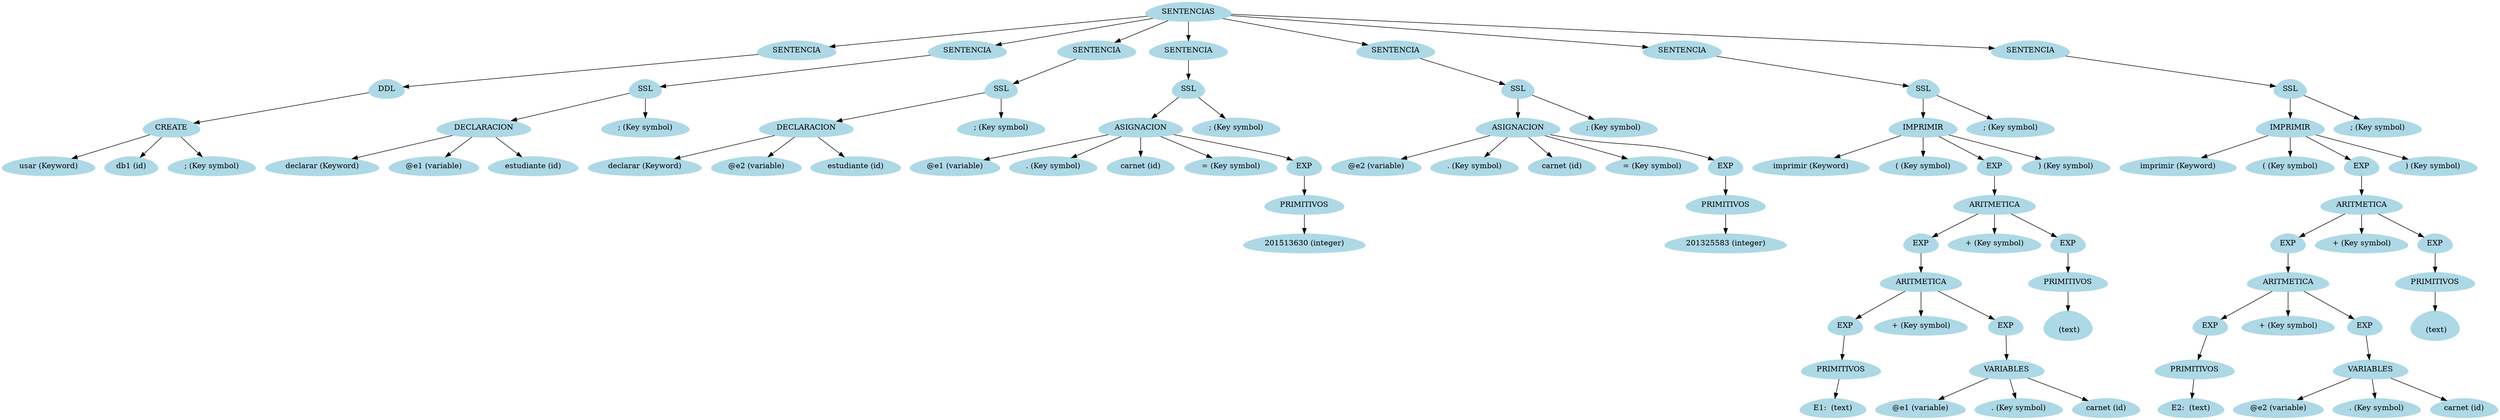 digraph grafo{
node [shape = egg];
55196503[label="SENTENCIAS", style = filled, color = lightblue];
27006480[label="SENTENCIA", style = filled, color = lightblue];
55196503->27006480;
41731733[label="DDL", style = filled, color = lightblue];
27006480->41731733;
40041277[label="CREATE", style = filled, color = lightblue];
41731733->40041277;
24827179[label="usar (Keyword)", style = filled, color = lightblue];
40041277->24827179;
22118023[label="db1 (id)", style = filled, color = lightblue];
40041277->22118023;
64844482[label="; (Key symbol)", style = filled, color = lightblue];
40041277->64844482;
46729429[label="SENTENCIA", style = filled, color = lightblue];
55196503->46729429;
17911681[label="SSL", style = filled, color = lightblue];
46729429->17911681;
26987408[label="DECLARACION", style = filled, color = lightblue];
17911681->26987408;
41560081[label="declarar (Keyword)", style = filled, color = lightblue];
26987408->41560081;
38496415[label="@e1 (variable)", style = filled, color = lightblue];
26987408->38496415;
10923418[label="estudiante (id)", style = filled, color = lightblue];
26987408->10923418;
31201899[label="; (Key symbol)", style = filled, color = lightblue];
17911681->31201899;
12381635[label="SENTENCIA", style = filled, color = lightblue];
55196503->12381635;
44325851[label="SSL", style = filled, color = lightblue];
12381635->44325851;
63388340[label="DECLARACION", style = filled, color = lightblue];
44325851->63388340;
33624151[label="declarar (Keyword)", style = filled, color = lightblue];
63388340->33624151;
34181910[label="@e2 (variable)", style = filled, color = lightblue];
63388340->34181910;
39201736[label="estudiante (id)", style = filled, color = lightblue];
63388340->39201736;
17271312[label="; (Key symbol)", style = filled, color = lightblue];
44325851->17271312;
21224086[label="SENTENCIA", style = filled, color = lightblue];
55196503->21224086;
56799051[label="SSL", style = filled, color = lightblue];
21224086->56799051;
41429416[label="ASIGNACION", style = filled, color = lightblue];
56799051->41429416;
37320431[label="@e1 (variable)", style = filled, color = lightblue];
41429416->37320431;
339559[label=". (Key symbol)", style = filled, color = lightblue];
41429416->339559;
3056034[label="carnet (id)", style = filled, color = lightblue];
41429416->3056034;
27504314[label="= (Key symbol)", style = filled, color = lightblue];
41429416->27504314;
46212239[label="EXP", style = filled, color = lightblue];
41429416->46212239;
13256970[label="PRIMITIVOS", style = filled, color = lightblue];
46212239->13256970;
52203868[label="201513630 (integer)", style = filled, color = lightblue];
13256970->52203868;
72766[label="; (Key symbol)", style = filled, color = lightblue];
56799051->72766;
654897[label="SENTENCIA", style = filled, color = lightblue];
55196503->654897;
5894079[label="SSL", style = filled, color = lightblue];
654897->5894079;
53046711[label="ASIGNACION", style = filled, color = lightblue];
5894079->53046711;
7658356[label="@e2 (variable)", style = filled, color = lightblue];
53046711->7658356;
1816341[label=". (Key symbol)", style = filled, color = lightblue];
53046711->1816341;
16347077[label="carnet (id)", style = filled, color = lightblue];
53046711->16347077;
12905972[label="= (Key symbol)", style = filled, color = lightblue];
53046711->12905972;
49044892[label="EXP", style = filled, color = lightblue];
53046711->49044892;
38750844[label="PRIMITIVOS", style = filled, color = lightblue];
49044892->38750844;
13213278[label="201325583 (integer)", style = filled, color = lightblue];
38750844->13213278;
51810644[label="; (Key symbol)", style = filled, color = lightblue];
5894079->51810644;
63642613[label="SENTENCIA", style = filled, color = lightblue];
55196503->63642613;
35912612[label="SSL", style = filled, color = lightblue];
63642613->35912612;
54778057[label="IMPRIMIR", style = filled, color = lightblue];
35912612->54778057;
23240469[label="imprimir (Keyword)", style = filled, color = lightblue];
54778057->23240469;
7837633[label="( (Key symbol)", style = filled, color = lightblue];
54778057->7837633;
3429838[label="EXP", style = filled, color = lightblue];
54778057->3429838;
30868550[label="ARITMETICA", style = filled, color = lightblue];
3429838->30868550;
9381496[label="EXP", style = filled, color = lightblue];
30868550->9381496;
17324607[label="ARITMETICA", style = filled, color = lightblue];
9381496->17324607;
21703739[label="EXP", style = filled, color = lightblue];
17324607->21703739;
61115925[label="PRIMITIVOS", style = filled, color = lightblue];
21703739->61115925;
13172414[label="E1:  (text)", style = filled, color = lightblue];
61115925->13172414;
51442863[label="+ (Key symbol)", style = filled, color = lightblue];
17324607->51442863;
60332585[label="EXP", style = filled, color = lightblue];
17324607->60332585;
6122357[label="VARIABLES", style = filled, color = lightblue];
60332585->6122357;
55101221[label="@e1 (variable)", style = filled, color = lightblue];
6122357->55101221;
26148945[label=". (Key symbol)", style = filled, color = lightblue];
6122357->26148945;
34013913[label="carnet (id)", style = filled, color = lightblue];
6122357->34013913;
37689768[label="+ (Key symbol)", style = filled, color = lightblue];
30868550->37689768;
3663598[label="EXP", style = filled, color = lightblue];
30868550->3663598;
32972388[label="PRIMITIVOS", style = filled, color = lightblue];
3663598->32972388;
28316044[label="
 (text)", style = filled, color = lightblue];
32972388->28316044;
53517805[label=") (Key symbol)", style = filled, color = lightblue];
54778057->53517805;
11898202[label="; (Key symbol)", style = filled, color = lightblue];
35912612->11898202;
39974954[label="SENTENCIA", style = filled, color = lightblue];
55196503->39974954;
24230272[label="SSL", style = filled, color = lightblue];
39974954->24230272;
16745860[label="IMPRIMIR", style = filled, color = lightblue];
24230272->16745860;
16495015[label="imprimir (Keyword)", style = filled, color = lightblue];
16745860->16495015;
14237410[label="( (Key symbol)", style = filled, color = lightblue];
16745860->14237410;
61027830[label="EXP", style = filled, color = lightblue];
16745860->61027830;
12379565[label="ARITMETICA", style = filled, color = lightblue];
61027830->12379565;
44307222[label="EXP", style = filled, color = lightblue];
12379565->44307222;
63220684[label="ARITMETICA", style = filled, color = lightblue];
44307222->63220684;
32115247[label="EXP", style = filled, color = lightblue];
63220684->32115247;
20601768[label="PRIMITIVOS", style = filled, color = lightblue];
32115247->20601768;
51198184[label="E2:  (text)", style = filled, color = lightblue];
20601768->51198184;
58130472[label="+ (Key symbol)", style = filled, color = lightblue];
63220684->58130472;
53412201[label="EXP", style = filled, color = lightblue];
63220684->53412201;
10947764[label="VARIABLES", style = filled, color = lightblue];
53412201->10947764;
31421019[label="@e2 (variable)", style = filled, color = lightblue];
10947764->31421019;
14353717[label=". (Key symbol)", style = filled, color = lightblue];
10947764->14353717;
62074597[label="carnet (id)", style = filled, color = lightblue];
10947764->62074597;
21800467[label="+ (Key symbol)", style = filled, color = lightblue];
12379565->21800467;
61986480[label="EXP", style = filled, color = lightblue];
12379565->61986480;
21007413[label="PRIMITIVOS", style = filled, color = lightblue];
61986480->21007413;
54848996[label="
 (text)", style = filled, color = lightblue];
21007413->54848996;
23878916[label=") (Key symbol)", style = filled, color = lightblue];
16745860->23878916;
13583655[label="; (Key symbol)", style = filled, color = lightblue];
24230272->13583655;
}
